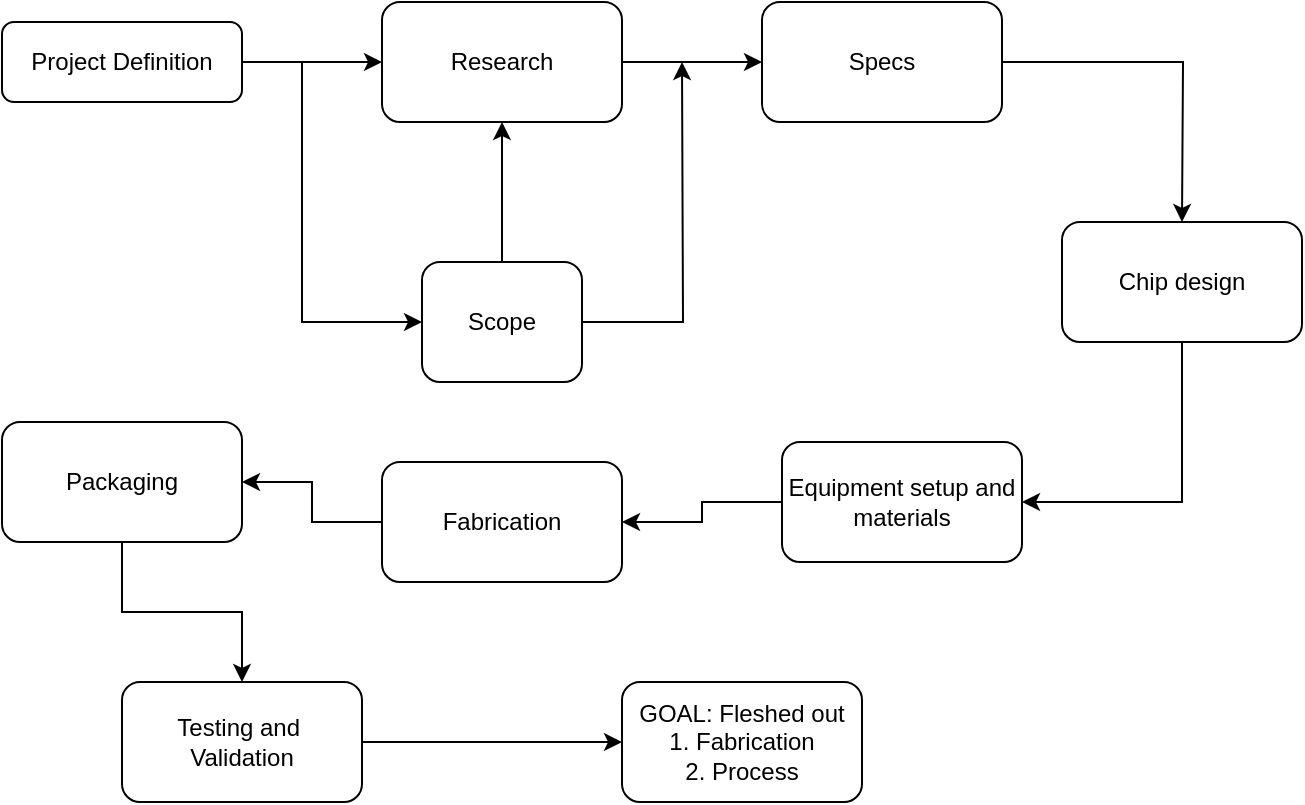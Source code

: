 <mxfile version="24.3.1" type="github">
  <diagram id="C5RBs43oDa-KdzZeNtuy" name="Page-1">
    <mxGraphModel dx="1050" dy="538" grid="1" gridSize="10" guides="1" tooltips="1" connect="1" arrows="1" fold="1" page="1" pageScale="1" pageWidth="827" pageHeight="1169" math="0" shadow="0">
      <root>
        <mxCell id="WIyWlLk6GJQsqaUBKTNV-0" />
        <mxCell id="WIyWlLk6GJQsqaUBKTNV-1" parent="WIyWlLk6GJQsqaUBKTNV-0" />
        <mxCell id="H45og0Lvp0PT8-7BNrQJ-2" style="edgeStyle=orthogonalEdgeStyle;rounded=0;orthogonalLoop=1;jettySize=auto;html=1;entryX=0;entryY=0.5;entryDx=0;entryDy=0;" edge="1" parent="WIyWlLk6GJQsqaUBKTNV-1" source="WIyWlLk6GJQsqaUBKTNV-3" target="H45og0Lvp0PT8-7BNrQJ-0">
          <mxGeometry relative="1" as="geometry">
            <Array as="points">
              <mxPoint x="270" y="100" />
            </Array>
          </mxGeometry>
        </mxCell>
        <mxCell id="WIyWlLk6GJQsqaUBKTNV-3" value="Project Definition" style="rounded=1;whiteSpace=wrap;html=1;fontSize=12;glass=0;strokeWidth=1;shadow=0;" parent="WIyWlLk6GJQsqaUBKTNV-1" vertex="1">
          <mxGeometry x="80" y="80" width="120" height="40" as="geometry" />
        </mxCell>
        <mxCell id="H45og0Lvp0PT8-7BNrQJ-7" style="edgeStyle=orthogonalEdgeStyle;rounded=0;orthogonalLoop=1;jettySize=auto;html=1;exitX=1;exitY=0.5;exitDx=0;exitDy=0;entryX=0;entryY=0.5;entryDx=0;entryDy=0;" edge="1" parent="WIyWlLk6GJQsqaUBKTNV-1" source="H45og0Lvp0PT8-7BNrQJ-0" target="H45og0Lvp0PT8-7BNrQJ-5">
          <mxGeometry relative="1" as="geometry" />
        </mxCell>
        <mxCell id="H45og0Lvp0PT8-7BNrQJ-0" value="Research" style="rounded=1;whiteSpace=wrap;html=1;" vertex="1" parent="WIyWlLk6GJQsqaUBKTNV-1">
          <mxGeometry x="270" y="70" width="120" height="60" as="geometry" />
        </mxCell>
        <mxCell id="H45og0Lvp0PT8-7BNrQJ-3" value="" style="endArrow=classic;html=1;rounded=0;" edge="1" parent="WIyWlLk6GJQsqaUBKTNV-1" target="H45og0Lvp0PT8-7BNrQJ-4">
          <mxGeometry width="50" height="50" relative="1" as="geometry">
            <mxPoint x="230" y="100" as="sourcePoint" />
            <mxPoint x="290" y="190" as="targetPoint" />
            <Array as="points">
              <mxPoint x="230" y="230" />
            </Array>
          </mxGeometry>
        </mxCell>
        <mxCell id="H45og0Lvp0PT8-7BNrQJ-8" style="edgeStyle=orthogonalEdgeStyle;rounded=0;orthogonalLoop=1;jettySize=auto;html=1;exitX=0.5;exitY=0;exitDx=0;exitDy=0;entryX=0.5;entryY=1;entryDx=0;entryDy=0;" edge="1" parent="WIyWlLk6GJQsqaUBKTNV-1" source="H45og0Lvp0PT8-7BNrQJ-4" target="H45og0Lvp0PT8-7BNrQJ-0">
          <mxGeometry relative="1" as="geometry" />
        </mxCell>
        <mxCell id="H45og0Lvp0PT8-7BNrQJ-9" style="edgeStyle=orthogonalEdgeStyle;rounded=0;orthogonalLoop=1;jettySize=auto;html=1;exitX=1;exitY=0.5;exitDx=0;exitDy=0;" edge="1" parent="WIyWlLk6GJQsqaUBKTNV-1" source="H45og0Lvp0PT8-7BNrQJ-4">
          <mxGeometry relative="1" as="geometry">
            <mxPoint x="420" y="100" as="targetPoint" />
          </mxGeometry>
        </mxCell>
        <mxCell id="H45og0Lvp0PT8-7BNrQJ-4" value="Scope" style="rounded=1;whiteSpace=wrap;html=1;" vertex="1" parent="WIyWlLk6GJQsqaUBKTNV-1">
          <mxGeometry x="290" y="200" width="80" height="60" as="geometry" />
        </mxCell>
        <mxCell id="H45og0Lvp0PT8-7BNrQJ-10" style="edgeStyle=orthogonalEdgeStyle;rounded=0;orthogonalLoop=1;jettySize=auto;html=1;exitX=1;exitY=0.5;exitDx=0;exitDy=0;" edge="1" parent="WIyWlLk6GJQsqaUBKTNV-1" source="H45og0Lvp0PT8-7BNrQJ-5">
          <mxGeometry relative="1" as="geometry">
            <mxPoint x="670" y="180" as="targetPoint" />
          </mxGeometry>
        </mxCell>
        <mxCell id="H45og0Lvp0PT8-7BNrQJ-5" value="Specs" style="rounded=1;whiteSpace=wrap;html=1;" vertex="1" parent="WIyWlLk6GJQsqaUBKTNV-1">
          <mxGeometry x="460" y="70" width="120" height="60" as="geometry" />
        </mxCell>
        <mxCell id="H45og0Lvp0PT8-7BNrQJ-12" style="edgeStyle=orthogonalEdgeStyle;rounded=0;orthogonalLoop=1;jettySize=auto;html=1;exitX=0.5;exitY=1;exitDx=0;exitDy=0;entryX=1;entryY=0.5;entryDx=0;entryDy=0;" edge="1" parent="WIyWlLk6GJQsqaUBKTNV-1" source="H45og0Lvp0PT8-7BNrQJ-6" target="H45og0Lvp0PT8-7BNrQJ-11">
          <mxGeometry relative="1" as="geometry" />
        </mxCell>
        <mxCell id="H45og0Lvp0PT8-7BNrQJ-6" value="Chip design" style="rounded=1;whiteSpace=wrap;html=1;" vertex="1" parent="WIyWlLk6GJQsqaUBKTNV-1">
          <mxGeometry x="610" y="180" width="120" height="60" as="geometry" />
        </mxCell>
        <mxCell id="H45og0Lvp0PT8-7BNrQJ-15" value="" style="edgeStyle=orthogonalEdgeStyle;rounded=0;orthogonalLoop=1;jettySize=auto;html=1;" edge="1" parent="WIyWlLk6GJQsqaUBKTNV-1" source="H45og0Lvp0PT8-7BNrQJ-11" target="H45og0Lvp0PT8-7BNrQJ-13">
          <mxGeometry relative="1" as="geometry" />
        </mxCell>
        <mxCell id="H45og0Lvp0PT8-7BNrQJ-11" value="Equipment setup and materials" style="rounded=1;whiteSpace=wrap;html=1;" vertex="1" parent="WIyWlLk6GJQsqaUBKTNV-1">
          <mxGeometry x="470" y="290" width="120" height="60" as="geometry" />
        </mxCell>
        <mxCell id="H45og0Lvp0PT8-7BNrQJ-17" style="edgeStyle=orthogonalEdgeStyle;rounded=0;orthogonalLoop=1;jettySize=auto;html=1;exitX=0;exitY=0.5;exitDx=0;exitDy=0;entryX=1;entryY=0.5;entryDx=0;entryDy=0;" edge="1" parent="WIyWlLk6GJQsqaUBKTNV-1" source="H45og0Lvp0PT8-7BNrQJ-13" target="H45og0Lvp0PT8-7BNrQJ-16">
          <mxGeometry relative="1" as="geometry" />
        </mxCell>
        <mxCell id="H45og0Lvp0PT8-7BNrQJ-13" value="Fabrication" style="rounded=1;whiteSpace=wrap;html=1;" vertex="1" parent="WIyWlLk6GJQsqaUBKTNV-1">
          <mxGeometry x="270" y="300" width="120" height="60" as="geometry" />
        </mxCell>
        <mxCell id="H45og0Lvp0PT8-7BNrQJ-20" style="edgeStyle=orthogonalEdgeStyle;rounded=0;orthogonalLoop=1;jettySize=auto;html=1;exitX=0.5;exitY=1;exitDx=0;exitDy=0;" edge="1" parent="WIyWlLk6GJQsqaUBKTNV-1" source="H45og0Lvp0PT8-7BNrQJ-16" target="H45og0Lvp0PT8-7BNrQJ-18">
          <mxGeometry relative="1" as="geometry" />
        </mxCell>
        <mxCell id="H45og0Lvp0PT8-7BNrQJ-16" value="Packaging" style="rounded=1;whiteSpace=wrap;html=1;" vertex="1" parent="WIyWlLk6GJQsqaUBKTNV-1">
          <mxGeometry x="80" y="280" width="120" height="60" as="geometry" />
        </mxCell>
        <mxCell id="H45og0Lvp0PT8-7BNrQJ-21" style="edgeStyle=orthogonalEdgeStyle;rounded=0;orthogonalLoop=1;jettySize=auto;html=1;exitX=1;exitY=0.5;exitDx=0;exitDy=0;entryX=0;entryY=0.5;entryDx=0;entryDy=0;" edge="1" parent="WIyWlLk6GJQsqaUBKTNV-1" source="H45og0Lvp0PT8-7BNrQJ-18" target="H45og0Lvp0PT8-7BNrQJ-19">
          <mxGeometry relative="1" as="geometry" />
        </mxCell>
        <mxCell id="H45og0Lvp0PT8-7BNrQJ-18" value="&lt;div&gt;Testing and&amp;nbsp;&lt;/div&gt;&lt;div&gt;Validation&lt;/div&gt;" style="rounded=1;whiteSpace=wrap;html=1;" vertex="1" parent="WIyWlLk6GJQsqaUBKTNV-1">
          <mxGeometry x="140" y="410" width="120" height="60" as="geometry" />
        </mxCell>
        <mxCell id="H45og0Lvp0PT8-7BNrQJ-19" value="&lt;div&gt;GOAL: Fleshed out&lt;br&gt;&lt;/div&gt;&lt;div&gt;1. Fabrication&lt;/div&gt;&lt;div&gt;2. Process&lt;br&gt;&lt;/div&gt;" style="rounded=1;whiteSpace=wrap;html=1;" vertex="1" parent="WIyWlLk6GJQsqaUBKTNV-1">
          <mxGeometry x="390" y="410" width="120" height="60" as="geometry" />
        </mxCell>
      </root>
    </mxGraphModel>
  </diagram>
</mxfile>
